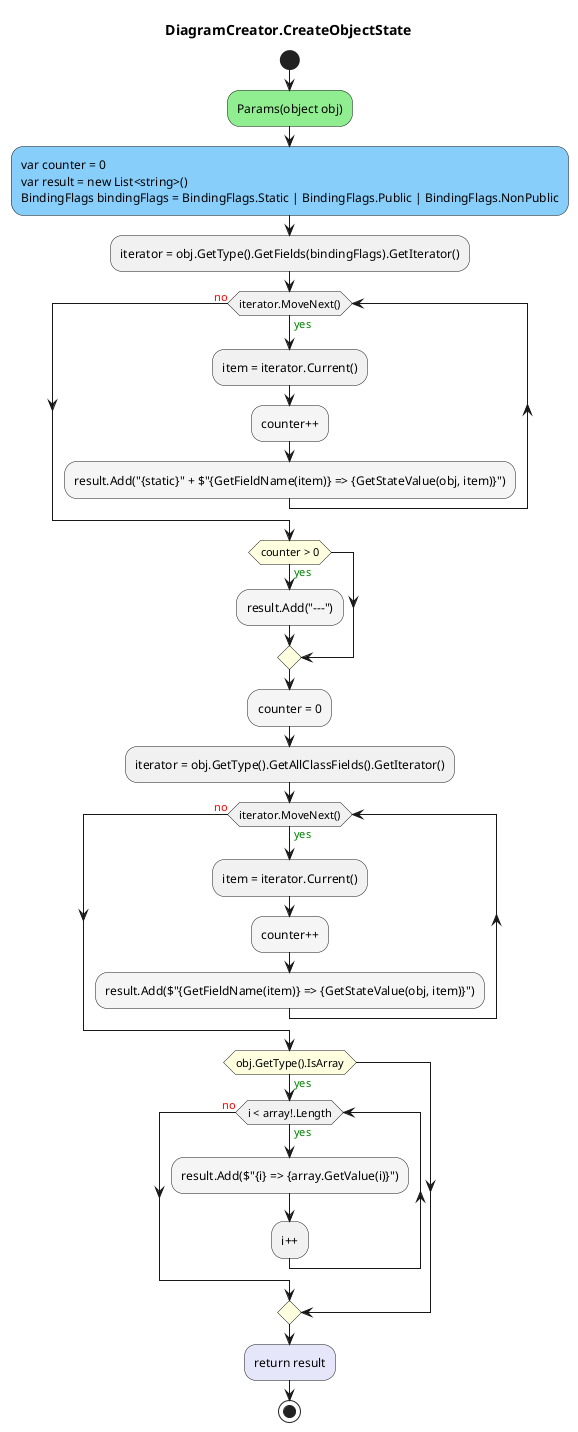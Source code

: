 @startuml DiagramCreator.CreateObjectState
title DiagramCreator.CreateObjectState
start
#LightGreen:Params(object obj);
#LightSkyBlue:var counter = 0\nvar result = new List<string>()\nBindingFlags bindingFlags = BindingFlags.Static | BindingFlags.Public | BindingFlags.NonPublic;
:iterator = obj.GetType().GetFields(bindingFlags).GetIterator();
while (iterator.MoveNext()) is (<color:green>yes)
  :item = iterator.Current();
    #WhiteSmoke:counter++;
    #WhiteSmoke:result.Add("{static}" + $"{GetFieldName(item)} => {GetStateValue(obj, item)}");
endwhile (<color:red>no)
#LightYellow:if (counter > 0) then (<color:green>yes)
  #WhiteSmoke:result.Add("---");
endif
#WhiteSmoke:counter = 0;
:iterator = obj.GetType().GetAllClassFields().GetIterator();
while (iterator.MoveNext()) is (<color:green>yes)
  :item = iterator.Current();
    #WhiteSmoke:counter++;
    #WhiteSmoke:result.Add($"{GetFieldName(item)} => {GetStateValue(obj, item)}");
endwhile (<color:red>no)
#LightYellow:if (obj.GetType().IsArray) then (<color:green>yes)
  while (i < array!.Length) is (<color:green>yes)
    #WhiteSmoke:result.Add($"{i} => {array.GetValue(i)}");
  :i++;
  endwhile (<color:red>no)
endif
#Lavender:return result;
stop
@enduml
